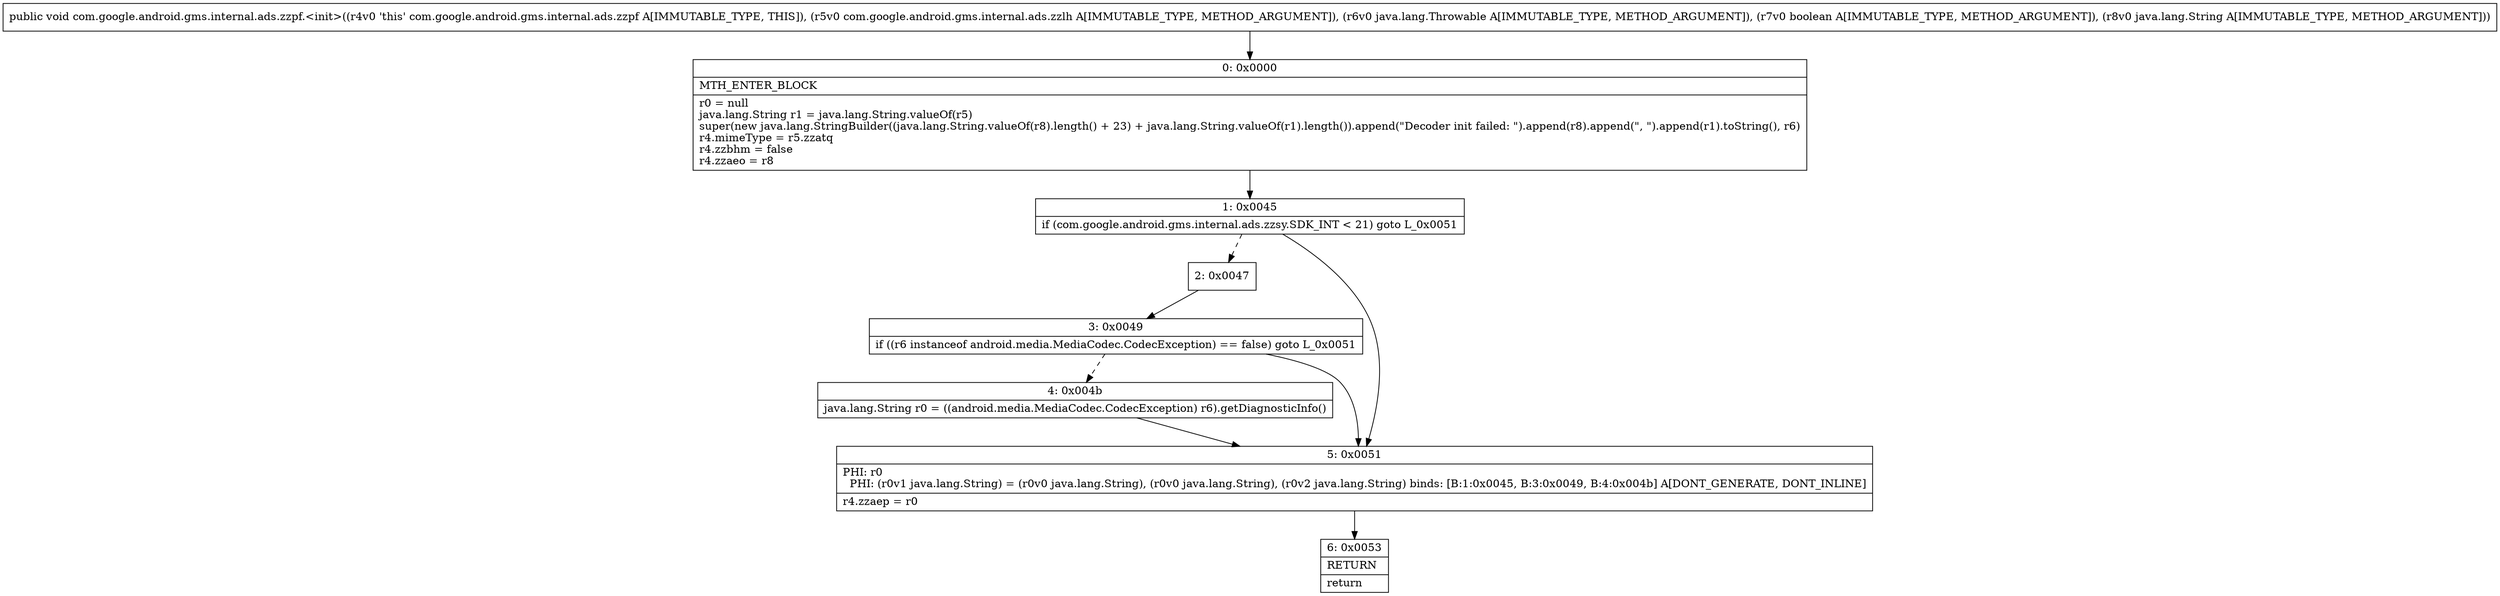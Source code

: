 digraph "CFG forcom.google.android.gms.internal.ads.zzpf.\<init\>(Lcom\/google\/android\/gms\/internal\/ads\/zzlh;Ljava\/lang\/Throwable;ZLjava\/lang\/String;)V" {
Node_0 [shape=record,label="{0\:\ 0x0000|MTH_ENTER_BLOCK\l|r0 = null\ljava.lang.String r1 = java.lang.String.valueOf(r5)\lsuper(new java.lang.StringBuilder((java.lang.String.valueOf(r8).length() + 23) + java.lang.String.valueOf(r1).length()).append(\"Decoder init failed: \").append(r8).append(\", \").append(r1).toString(), r6)\lr4.mimeType = r5.zzatq\lr4.zzbhm = false\lr4.zzaeo = r8\l}"];
Node_1 [shape=record,label="{1\:\ 0x0045|if (com.google.android.gms.internal.ads.zzsy.SDK_INT \< 21) goto L_0x0051\l}"];
Node_2 [shape=record,label="{2\:\ 0x0047}"];
Node_3 [shape=record,label="{3\:\ 0x0049|if ((r6 instanceof android.media.MediaCodec.CodecException) == false) goto L_0x0051\l}"];
Node_4 [shape=record,label="{4\:\ 0x004b|java.lang.String r0 = ((android.media.MediaCodec.CodecException) r6).getDiagnosticInfo()\l}"];
Node_5 [shape=record,label="{5\:\ 0x0051|PHI: r0 \l  PHI: (r0v1 java.lang.String) = (r0v0 java.lang.String), (r0v0 java.lang.String), (r0v2 java.lang.String) binds: [B:1:0x0045, B:3:0x0049, B:4:0x004b] A[DONT_GENERATE, DONT_INLINE]\l|r4.zzaep = r0\l}"];
Node_6 [shape=record,label="{6\:\ 0x0053|RETURN\l|return\l}"];
MethodNode[shape=record,label="{public void com.google.android.gms.internal.ads.zzpf.\<init\>((r4v0 'this' com.google.android.gms.internal.ads.zzpf A[IMMUTABLE_TYPE, THIS]), (r5v0 com.google.android.gms.internal.ads.zzlh A[IMMUTABLE_TYPE, METHOD_ARGUMENT]), (r6v0 java.lang.Throwable A[IMMUTABLE_TYPE, METHOD_ARGUMENT]), (r7v0 boolean A[IMMUTABLE_TYPE, METHOD_ARGUMENT]), (r8v0 java.lang.String A[IMMUTABLE_TYPE, METHOD_ARGUMENT])) }"];
MethodNode -> Node_0;
Node_0 -> Node_1;
Node_1 -> Node_2[style=dashed];
Node_1 -> Node_5;
Node_2 -> Node_3;
Node_3 -> Node_4[style=dashed];
Node_3 -> Node_5;
Node_4 -> Node_5;
Node_5 -> Node_6;
}

